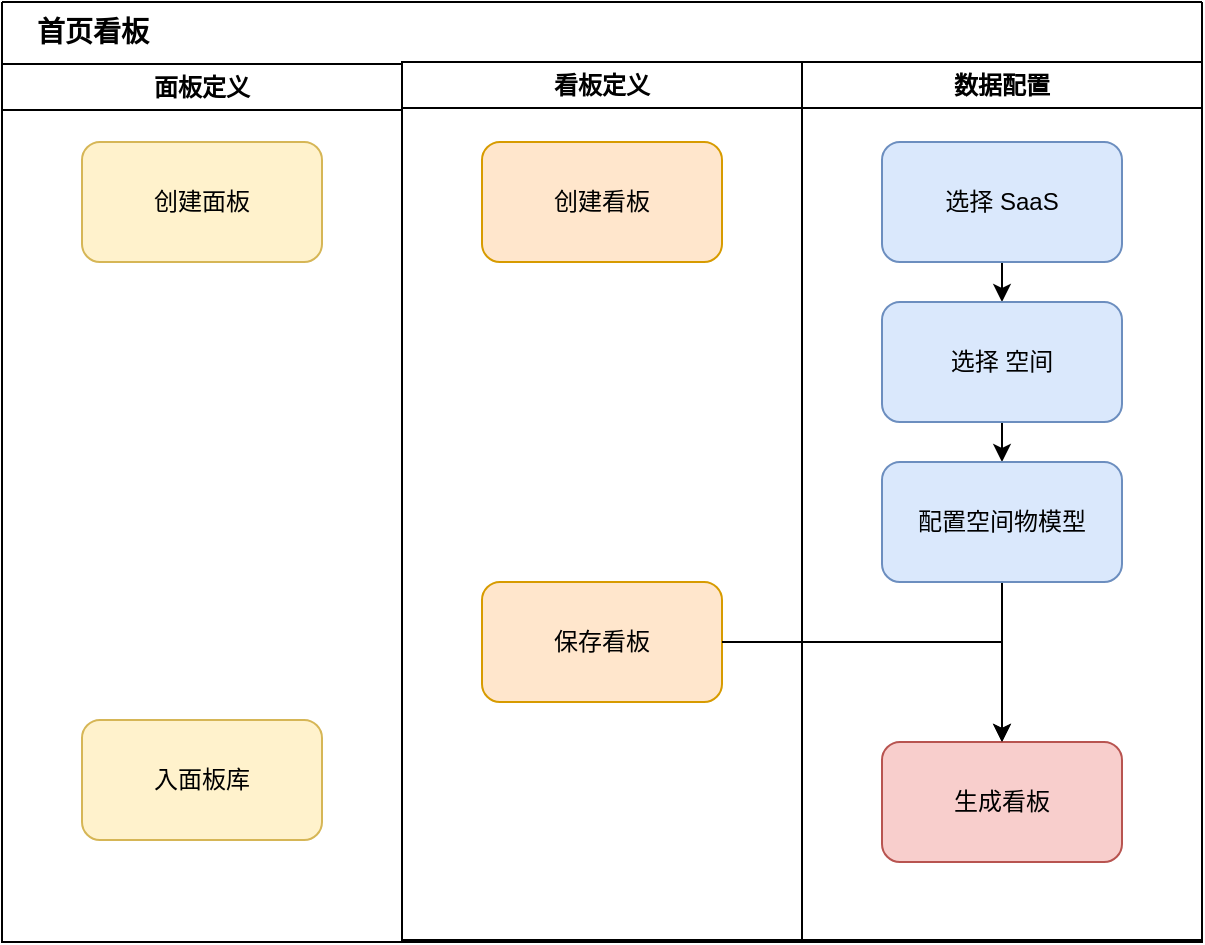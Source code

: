 <mxfile version="24.8.4">
  <diagram name="第 1 页" id="TvVp-uYA8dFQylWaAkoy">
    <mxGraphModel dx="1021" dy="591" grid="1" gridSize="10" guides="1" tooltips="1" connect="1" arrows="1" fold="1" page="1" pageScale="1" pageWidth="827" pageHeight="1169" math="0" shadow="0">
      <root>
        <mxCell id="0" />
        <mxCell id="1" parent="0" />
        <mxCell id="nkj0s5-rF8sheBsWoZKw-13" value="" style="swimlane;startSize=0;" vertex="1" parent="1">
          <mxGeometry x="80" y="50" width="600" height="470" as="geometry" />
        </mxCell>
        <mxCell id="nkj0s5-rF8sheBsWoZKw-14" value="看板定义" style="swimlane;whiteSpace=wrap;html=1;" vertex="1" parent="nkj0s5-rF8sheBsWoZKw-13">
          <mxGeometry x="200" y="30" width="200" height="439" as="geometry" />
        </mxCell>
        <mxCell id="nkj0s5-rF8sheBsWoZKw-23" value="创建看板" style="rounded=1;whiteSpace=wrap;html=1;fillColor=#ffe6cc;strokeColor=#d79b00;" vertex="1" parent="nkj0s5-rF8sheBsWoZKw-14">
          <mxGeometry x="40" y="40" width="120" height="60" as="geometry" />
        </mxCell>
        <mxCell id="nkj0s5-rF8sheBsWoZKw-24" value="保存看板" style="rounded=1;whiteSpace=wrap;html=1;fillColor=#ffe6cc;strokeColor=#d79b00;" vertex="1" parent="nkj0s5-rF8sheBsWoZKw-14">
          <mxGeometry x="40" y="260" width="120" height="60" as="geometry" />
        </mxCell>
        <mxCell id="nkj0s5-rF8sheBsWoZKw-15" value="数据配置" style="swimlane;whiteSpace=wrap;html=1;" vertex="1" parent="nkj0s5-rF8sheBsWoZKw-13">
          <mxGeometry x="400" y="30" width="200" height="439" as="geometry" />
        </mxCell>
        <mxCell id="nkj0s5-rF8sheBsWoZKw-8" style="edgeStyle=orthogonalEdgeStyle;rounded=0;orthogonalLoop=1;jettySize=auto;html=1;exitX=0.5;exitY=1;exitDx=0;exitDy=0;entryX=0.5;entryY=0;entryDx=0;entryDy=0;" edge="1" parent="nkj0s5-rF8sheBsWoZKw-15" source="nkj0s5-rF8sheBsWoZKw-1" target="nkj0s5-rF8sheBsWoZKw-2">
          <mxGeometry relative="1" as="geometry" />
        </mxCell>
        <mxCell id="nkj0s5-rF8sheBsWoZKw-1" value="选择 SaaS" style="rounded=1;whiteSpace=wrap;html=1;fillColor=#dae8fc;strokeColor=#6c8ebf;" vertex="1" parent="nkj0s5-rF8sheBsWoZKw-15">
          <mxGeometry x="40" y="40" width="120" height="60" as="geometry" />
        </mxCell>
        <mxCell id="nkj0s5-rF8sheBsWoZKw-9" style="edgeStyle=orthogonalEdgeStyle;rounded=0;orthogonalLoop=1;jettySize=auto;html=1;exitX=0.5;exitY=1;exitDx=0;exitDy=0;entryX=0.5;entryY=0;entryDx=0;entryDy=0;" edge="1" parent="nkj0s5-rF8sheBsWoZKw-15" source="nkj0s5-rF8sheBsWoZKw-2">
          <mxGeometry relative="1" as="geometry">
            <mxPoint x="100" y="200" as="targetPoint" />
          </mxGeometry>
        </mxCell>
        <mxCell id="nkj0s5-rF8sheBsWoZKw-2" value="选择 空间" style="rounded=1;whiteSpace=wrap;html=1;fillColor=#dae8fc;strokeColor=#6c8ebf;" vertex="1" parent="nkj0s5-rF8sheBsWoZKw-15">
          <mxGeometry x="40" y="120" width="120" height="60" as="geometry" />
        </mxCell>
        <mxCell id="nkj0s5-rF8sheBsWoZKw-26" value="" style="edgeStyle=orthogonalEdgeStyle;rounded=0;orthogonalLoop=1;jettySize=auto;html=1;" edge="1" parent="nkj0s5-rF8sheBsWoZKw-15" source="nkj0s5-rF8sheBsWoZKw-6" target="nkj0s5-rF8sheBsWoZKw-25">
          <mxGeometry relative="1" as="geometry" />
        </mxCell>
        <mxCell id="nkj0s5-rF8sheBsWoZKw-6" value="配置空间物模型" style="rounded=1;whiteSpace=wrap;html=1;fillColor=#dae8fc;strokeColor=#6c8ebf;" vertex="1" parent="nkj0s5-rF8sheBsWoZKw-15">
          <mxGeometry x="40" y="200" width="120" height="60" as="geometry" />
        </mxCell>
        <mxCell id="nkj0s5-rF8sheBsWoZKw-25" value="生成看板" style="rounded=1;whiteSpace=wrap;html=1;fillColor=#f8cecc;strokeColor=#b85450;" vertex="1" parent="nkj0s5-rF8sheBsWoZKw-15">
          <mxGeometry x="40" y="340" width="120" height="60" as="geometry" />
        </mxCell>
        <mxCell id="nkj0s5-rF8sheBsWoZKw-16" value="&lt;font style=&quot;font-size: 14px;&quot;&gt;&lt;b&gt;首页看板&lt;/b&gt;&lt;/font&gt;" style="text;html=1;align=center;verticalAlign=middle;resizable=0;points=[];autosize=1;strokeColor=none;fillColor=none;" vertex="1" parent="nkj0s5-rF8sheBsWoZKw-13">
          <mxGeometry x="5" width="80" height="30" as="geometry" />
        </mxCell>
        <mxCell id="nkj0s5-rF8sheBsWoZKw-28" style="edgeStyle=orthogonalEdgeStyle;rounded=0;orthogonalLoop=1;jettySize=auto;html=1;exitX=1;exitY=0.5;exitDx=0;exitDy=0;entryX=0.5;entryY=0;entryDx=0;entryDy=0;" edge="1" parent="nkj0s5-rF8sheBsWoZKw-13" source="nkj0s5-rF8sheBsWoZKw-24" target="nkj0s5-rF8sheBsWoZKw-25">
          <mxGeometry relative="1" as="geometry" />
        </mxCell>
        <mxCell id="nkj0s5-rF8sheBsWoZKw-22" value="面板定义" style="swimlane;whiteSpace=wrap;html=1;" vertex="1" parent="1">
          <mxGeometry x="80" y="81" width="200" height="439" as="geometry" />
        </mxCell>
        <mxCell id="nkj0s5-rF8sheBsWoZKw-19" value="创建面板" style="rounded=1;whiteSpace=wrap;html=1;fillColor=#fff2cc;strokeColor=#d6b656;" vertex="1" parent="nkj0s5-rF8sheBsWoZKw-22">
          <mxGeometry x="40" y="39" width="120" height="60" as="geometry" />
        </mxCell>
        <mxCell id="nkj0s5-rF8sheBsWoZKw-18" value="入面板库" style="rounded=1;whiteSpace=wrap;html=1;fillColor=#fff2cc;strokeColor=#d6b656;" vertex="1" parent="nkj0s5-rF8sheBsWoZKw-22">
          <mxGeometry x="40" y="328" width="120" height="60" as="geometry" />
        </mxCell>
      </root>
    </mxGraphModel>
  </diagram>
</mxfile>
